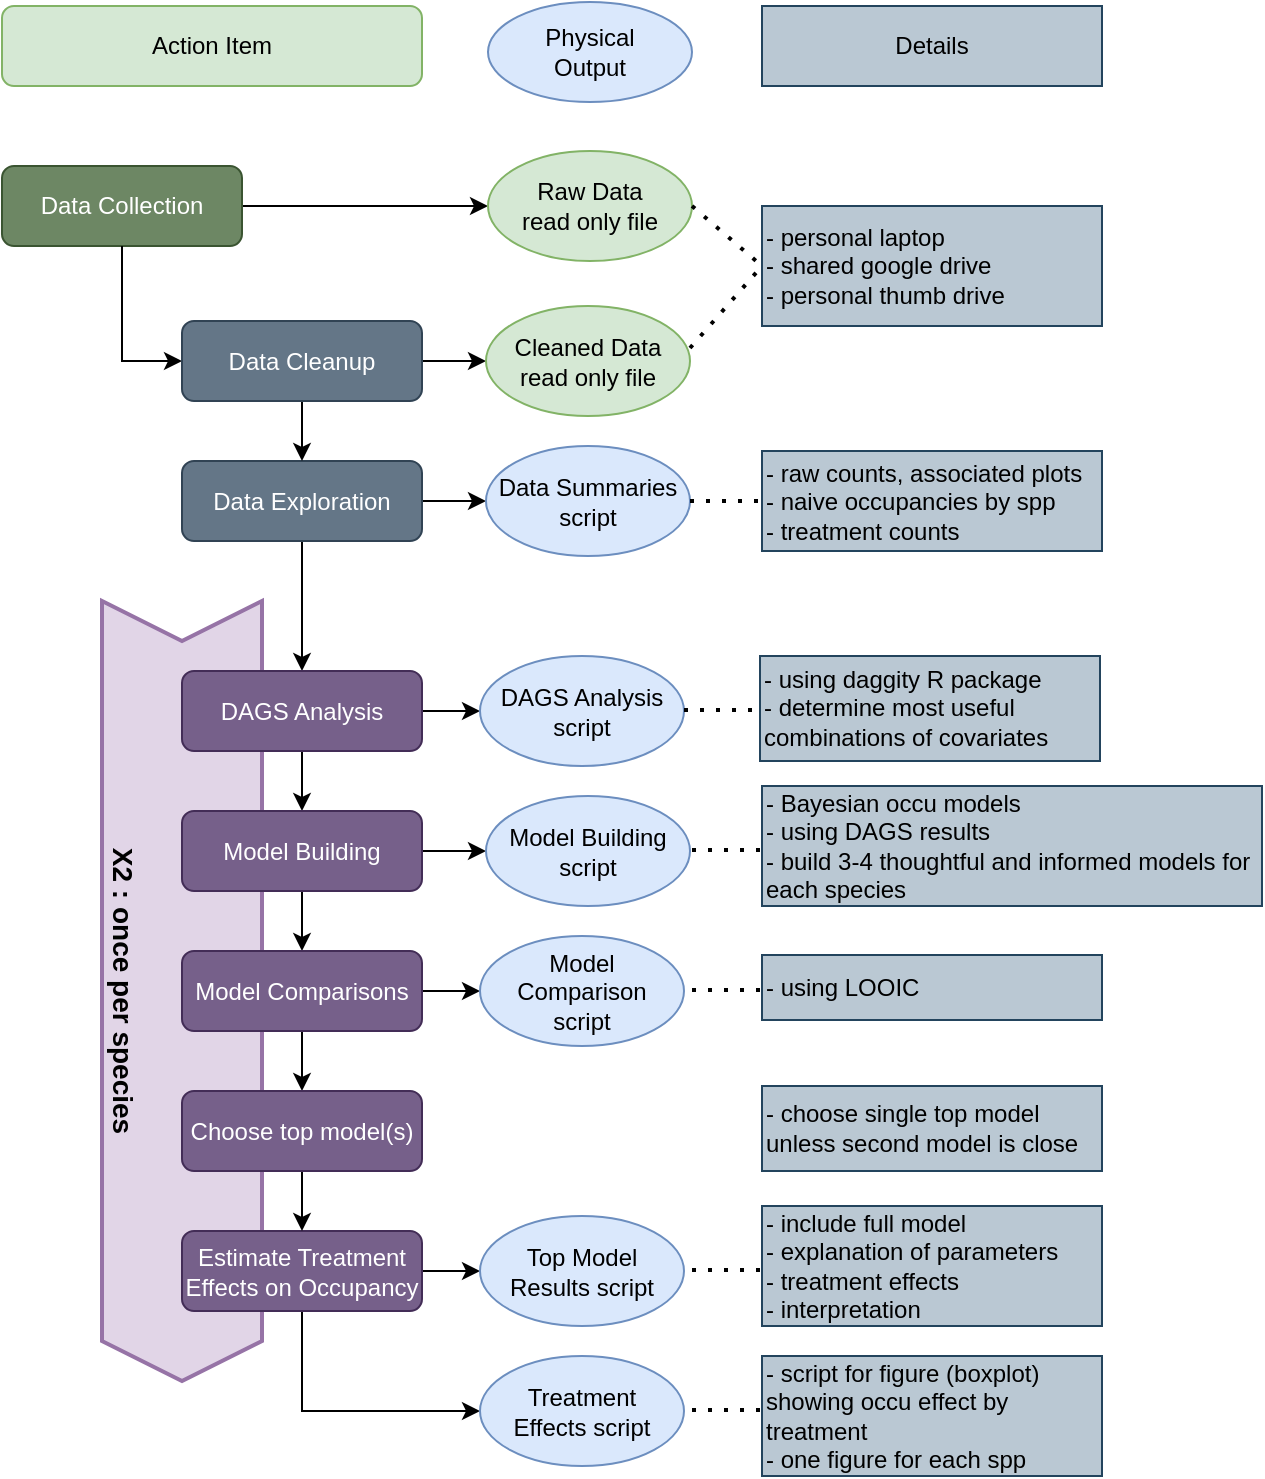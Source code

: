 <mxfile version="22.1.21" type="github">
  <diagram id="C5RBs43oDa-KdzZeNtuy" name="Page-1">
    <mxGraphModel dx="1434" dy="738" grid="1" gridSize="10" guides="1" tooltips="1" connect="1" arrows="1" fold="1" page="1" pageScale="1" pageWidth="827" pageHeight="1169" math="0" shadow="0">
      <root>
        <mxCell id="WIyWlLk6GJQsqaUBKTNV-0" />
        <mxCell id="WIyWlLk6GJQsqaUBKTNV-1" parent="WIyWlLk6GJQsqaUBKTNV-0" />
        <mxCell id="NA5NOL0hhlwZJ-JMqKQf-105" value="&lt;b&gt;&lt;font style=&quot;font-size: 14px;&quot;&gt;X2 : once per species&lt;/font&gt;&lt;/b&gt;" style="shape=step;perimeter=stepPerimeter;whiteSpace=wrap;html=1;fixedSize=1;rotation=90;verticalAlign=bottom;textDirection=rtl;fillColor=#e1d5e7;strokeColor=#9673a6;strokeWidth=2;" vertex="1" parent="WIyWlLk6GJQsqaUBKTNV-1">
          <mxGeometry x="-15" y="472.5" width="390" height="80" as="geometry" />
        </mxCell>
        <mxCell id="NA5NOL0hhlwZJ-JMqKQf-56" style="edgeStyle=orthogonalEdgeStyle;rounded=0;orthogonalLoop=1;jettySize=auto;html=1;exitX=1;exitY=0.5;exitDx=0;exitDy=0;entryX=0;entryY=0.5;entryDx=0;entryDy=0;" edge="1" parent="WIyWlLk6GJQsqaUBKTNV-1" source="WIyWlLk6GJQsqaUBKTNV-3" target="NA5NOL0hhlwZJ-JMqKQf-67">
          <mxGeometry relative="1" as="geometry">
            <mxPoint x="300" y="120" as="targetPoint" />
          </mxGeometry>
        </mxCell>
        <mxCell id="WIyWlLk6GJQsqaUBKTNV-3" value="Data Collection" style="rounded=1;whiteSpace=wrap;html=1;fontSize=12;glass=0;strokeWidth=1;shadow=0;fillColor=#6d8764;fontColor=#ffffff;strokeColor=#3A5431;" parent="WIyWlLk6GJQsqaUBKTNV-1" vertex="1">
          <mxGeometry x="90" y="100" width="120" height="40" as="geometry" />
        </mxCell>
        <mxCell id="NA5NOL0hhlwZJ-JMqKQf-31" style="edgeStyle=orthogonalEdgeStyle;rounded=0;orthogonalLoop=1;jettySize=auto;html=1;exitX=1;exitY=0.5;exitDx=0;exitDy=0;entryX=0;entryY=0.5;entryDx=0;entryDy=0;" edge="1" parent="WIyWlLk6GJQsqaUBKTNV-1" source="NA5NOL0hhlwZJ-JMqKQf-6" target="NA5NOL0hhlwZJ-JMqKQf-69">
          <mxGeometry relative="1" as="geometry">
            <mxPoint x="334" y="267.5" as="targetPoint" />
          </mxGeometry>
        </mxCell>
        <mxCell id="NA5NOL0hhlwZJ-JMqKQf-33" style="edgeStyle=orthogonalEdgeStyle;rounded=0;orthogonalLoop=1;jettySize=auto;html=1;exitX=0.5;exitY=1;exitDx=0;exitDy=0;entryX=0.5;entryY=0;entryDx=0;entryDy=0;" edge="1" parent="WIyWlLk6GJQsqaUBKTNV-1" source="NA5NOL0hhlwZJ-JMqKQf-6" target="NA5NOL0hhlwZJ-JMqKQf-13">
          <mxGeometry relative="1" as="geometry" />
        </mxCell>
        <mxCell id="NA5NOL0hhlwZJ-JMqKQf-6" value="Data Exploration" style="rounded=1;whiteSpace=wrap;html=1;fillColor=#647687;fontColor=#ffffff;strokeColor=#314354;" vertex="1" parent="WIyWlLk6GJQsqaUBKTNV-1">
          <mxGeometry x="180" y="247.5" width="120" height="40" as="geometry" />
        </mxCell>
        <mxCell id="NA5NOL0hhlwZJ-JMqKQf-34" style="edgeStyle=orthogonalEdgeStyle;rounded=0;orthogonalLoop=1;jettySize=auto;html=1;exitX=1;exitY=0.5;exitDx=0;exitDy=0;entryX=0;entryY=0.5;entryDx=0;entryDy=0;" edge="1" parent="WIyWlLk6GJQsqaUBKTNV-1" source="NA5NOL0hhlwZJ-JMqKQf-13" target="NA5NOL0hhlwZJ-JMqKQf-70">
          <mxGeometry relative="1" as="geometry">
            <mxPoint x="334" y="372.5" as="targetPoint" />
          </mxGeometry>
        </mxCell>
        <mxCell id="NA5NOL0hhlwZJ-JMqKQf-35" style="edgeStyle=orthogonalEdgeStyle;rounded=0;orthogonalLoop=1;jettySize=auto;html=1;exitX=0.5;exitY=1;exitDx=0;exitDy=0;entryX=0.5;entryY=0;entryDx=0;entryDy=0;" edge="1" parent="WIyWlLk6GJQsqaUBKTNV-1" source="NA5NOL0hhlwZJ-JMqKQf-13" target="NA5NOL0hhlwZJ-JMqKQf-17">
          <mxGeometry relative="1" as="geometry" />
        </mxCell>
        <mxCell id="NA5NOL0hhlwZJ-JMqKQf-13" value="DAGS Analysis" style="rounded=1;whiteSpace=wrap;html=1;fillColor=#76608a;fontColor=#ffffff;strokeColor=#432D57;" vertex="1" parent="WIyWlLk6GJQsqaUBKTNV-1">
          <mxGeometry x="180" y="352.5" width="120" height="40" as="geometry" />
        </mxCell>
        <mxCell id="NA5NOL0hhlwZJ-JMqKQf-37" style="edgeStyle=orthogonalEdgeStyle;rounded=0;orthogonalLoop=1;jettySize=auto;html=1;exitX=1;exitY=0.5;exitDx=0;exitDy=0;entryX=0;entryY=0.5;entryDx=0;entryDy=0;" edge="1" parent="WIyWlLk6GJQsqaUBKTNV-1" source="NA5NOL0hhlwZJ-JMqKQf-17" target="NA5NOL0hhlwZJ-JMqKQf-71">
          <mxGeometry relative="1" as="geometry">
            <mxPoint x="334" y="442.5" as="targetPoint" />
          </mxGeometry>
        </mxCell>
        <mxCell id="NA5NOL0hhlwZJ-JMqKQf-39" style="edgeStyle=orthogonalEdgeStyle;rounded=0;orthogonalLoop=1;jettySize=auto;html=1;exitX=0.5;exitY=1;exitDx=0;exitDy=0;entryX=0.5;entryY=0;entryDx=0;entryDy=0;" edge="1" parent="WIyWlLk6GJQsqaUBKTNV-1" source="NA5NOL0hhlwZJ-JMqKQf-17" target="NA5NOL0hhlwZJ-JMqKQf-22">
          <mxGeometry relative="1" as="geometry" />
        </mxCell>
        <mxCell id="NA5NOL0hhlwZJ-JMqKQf-17" value="Model Building" style="rounded=1;whiteSpace=wrap;html=1;fillColor=#76608a;fontColor=#ffffff;strokeColor=#432D57;" vertex="1" parent="WIyWlLk6GJQsqaUBKTNV-1">
          <mxGeometry x="180" y="422.5" width="120" height="40" as="geometry" />
        </mxCell>
        <mxCell id="NA5NOL0hhlwZJ-JMqKQf-44" style="edgeStyle=orthogonalEdgeStyle;rounded=0;orthogonalLoop=1;jettySize=auto;html=1;exitX=1;exitY=0.5;exitDx=0;exitDy=0;entryX=0;entryY=0.5;entryDx=0;entryDy=0;" edge="1" parent="WIyWlLk6GJQsqaUBKTNV-1" source="NA5NOL0hhlwZJ-JMqKQf-22" target="NA5NOL0hhlwZJ-JMqKQf-73">
          <mxGeometry relative="1" as="geometry">
            <mxPoint x="334" y="512.5" as="targetPoint" />
          </mxGeometry>
        </mxCell>
        <mxCell id="NA5NOL0hhlwZJ-JMqKQf-50" style="edgeStyle=orthogonalEdgeStyle;rounded=0;orthogonalLoop=1;jettySize=auto;html=1;exitX=0.5;exitY=1;exitDx=0;exitDy=0;entryX=0.5;entryY=0;entryDx=0;entryDy=0;" edge="1" parent="WIyWlLk6GJQsqaUBKTNV-1" source="NA5NOL0hhlwZJ-JMqKQf-22" target="NA5NOL0hhlwZJ-JMqKQf-48">
          <mxGeometry relative="1" as="geometry" />
        </mxCell>
        <mxCell id="NA5NOL0hhlwZJ-JMqKQf-22" value="Model Comparisons" style="rounded=1;whiteSpace=wrap;html=1;fillColor=#76608a;fontColor=#ffffff;strokeColor=#432D57;" vertex="1" parent="WIyWlLk6GJQsqaUBKTNV-1">
          <mxGeometry x="180" y="492.5" width="120" height="40" as="geometry" />
        </mxCell>
        <mxCell id="NA5NOL0hhlwZJ-JMqKQf-28" value="" style="edgeStyle=orthogonalEdgeStyle;rounded=0;orthogonalLoop=1;jettySize=auto;html=1;exitX=0.5;exitY=1;exitDx=0;exitDy=0;entryX=0;entryY=0.5;entryDx=0;entryDy=0;" edge="1" parent="WIyWlLk6GJQsqaUBKTNV-1" source="WIyWlLk6GJQsqaUBKTNV-3" target="NA5NOL0hhlwZJ-JMqKQf-0">
          <mxGeometry relative="1" as="geometry">
            <mxPoint x="250" y="180" as="targetPoint" />
            <mxPoint x="180" y="130" as="sourcePoint" />
          </mxGeometry>
        </mxCell>
        <mxCell id="NA5NOL0hhlwZJ-JMqKQf-29" style="edgeStyle=orthogonalEdgeStyle;rounded=0;orthogonalLoop=1;jettySize=auto;html=1;exitX=1;exitY=0.5;exitDx=0;exitDy=0;entryX=0;entryY=0.5;entryDx=0;entryDy=0;" edge="1" parent="WIyWlLk6GJQsqaUBKTNV-1" source="NA5NOL0hhlwZJ-JMqKQf-0" target="NA5NOL0hhlwZJ-JMqKQf-68">
          <mxGeometry relative="1" as="geometry">
            <mxPoint x="334" y="197.5" as="targetPoint" />
          </mxGeometry>
        </mxCell>
        <mxCell id="NA5NOL0hhlwZJ-JMqKQf-30" style="edgeStyle=orthogonalEdgeStyle;rounded=0;orthogonalLoop=1;jettySize=auto;html=1;exitX=0.5;exitY=1;exitDx=0;exitDy=0;entryX=0.5;entryY=0;entryDx=0;entryDy=0;" edge="1" parent="WIyWlLk6GJQsqaUBKTNV-1" source="NA5NOL0hhlwZJ-JMqKQf-0" target="NA5NOL0hhlwZJ-JMqKQf-6">
          <mxGeometry relative="1" as="geometry" />
        </mxCell>
        <mxCell id="NA5NOL0hhlwZJ-JMqKQf-0" value="Data Cleanup" style="rounded=1;whiteSpace=wrap;html=1;fillColor=#647687;strokeColor=#314354;fontColor=#ffffff;" vertex="1" parent="WIyWlLk6GJQsqaUBKTNV-1">
          <mxGeometry x="180" y="177.5" width="120" height="40" as="geometry" />
        </mxCell>
        <mxCell id="NA5NOL0hhlwZJ-JMqKQf-54" style="edgeStyle=orthogonalEdgeStyle;rounded=0;orthogonalLoop=1;jettySize=auto;html=1;exitX=1;exitY=0.5;exitDx=0;exitDy=0;entryX=0;entryY=0.5;entryDx=0;entryDy=0;" edge="1" parent="WIyWlLk6GJQsqaUBKTNV-1" source="NA5NOL0hhlwZJ-JMqKQf-46" target="NA5NOL0hhlwZJ-JMqKQf-74">
          <mxGeometry relative="1" as="geometry">
            <mxPoint x="334" y="652.5" as="targetPoint" />
          </mxGeometry>
        </mxCell>
        <mxCell id="NA5NOL0hhlwZJ-JMqKQf-55" style="edgeStyle=orthogonalEdgeStyle;rounded=0;orthogonalLoop=1;jettySize=auto;html=1;exitX=0.5;exitY=1;exitDx=0;exitDy=0;entryX=0;entryY=0.5;entryDx=0;entryDy=0;" edge="1" parent="WIyWlLk6GJQsqaUBKTNV-1" source="NA5NOL0hhlwZJ-JMqKQf-46" target="NA5NOL0hhlwZJ-JMqKQf-76">
          <mxGeometry relative="1" as="geometry">
            <mxPoint x="334" y="712.5" as="targetPoint" />
          </mxGeometry>
        </mxCell>
        <mxCell id="NA5NOL0hhlwZJ-JMqKQf-46" value="Estimate Treatment Effects on Occupancy" style="rounded=1;whiteSpace=wrap;html=1;fillColor=#76608a;fontColor=#ffffff;strokeColor=#432D57;" vertex="1" parent="WIyWlLk6GJQsqaUBKTNV-1">
          <mxGeometry x="180" y="632.5" width="120" height="40" as="geometry" />
        </mxCell>
        <mxCell id="NA5NOL0hhlwZJ-JMqKQf-51" style="edgeStyle=orthogonalEdgeStyle;rounded=0;orthogonalLoop=1;jettySize=auto;html=1;entryX=0.5;entryY=0;entryDx=0;entryDy=0;exitX=0.5;exitY=1;exitDx=0;exitDy=0;" edge="1" parent="WIyWlLk6GJQsqaUBKTNV-1" source="NA5NOL0hhlwZJ-JMqKQf-48" target="NA5NOL0hhlwZJ-JMqKQf-46">
          <mxGeometry relative="1" as="geometry">
            <mxPoint x="300" y="582.5" as="sourcePoint" />
          </mxGeometry>
        </mxCell>
        <mxCell id="NA5NOL0hhlwZJ-JMqKQf-48" value="Choose top model(s)" style="rounded=1;whiteSpace=wrap;html=1;fillColor=#76608a;fontColor=#ffffff;strokeColor=#432D57;" vertex="1" parent="WIyWlLk6GJQsqaUBKTNV-1">
          <mxGeometry x="180" y="562.5" width="120" height="40" as="geometry" />
        </mxCell>
        <mxCell id="NA5NOL0hhlwZJ-JMqKQf-58" value="Action Item" style="rounded=1;whiteSpace=wrap;html=1;fillColor=#d5e8d4;strokeColor=#82b366;" vertex="1" parent="WIyWlLk6GJQsqaUBKTNV-1">
          <mxGeometry x="90" y="20" width="210" height="40" as="geometry" />
        </mxCell>
        <mxCell id="NA5NOL0hhlwZJ-JMqKQf-67" value="Raw Data&lt;br&gt;read only file" style="ellipse;whiteSpace=wrap;html=1;fillColor=#d5e8d4;strokeColor=#82b366;" vertex="1" parent="WIyWlLk6GJQsqaUBKTNV-1">
          <mxGeometry x="333" y="92.5" width="102" height="55" as="geometry" />
        </mxCell>
        <mxCell id="NA5NOL0hhlwZJ-JMqKQf-68" value="Cleaned Data&lt;br&gt;read only file" style="ellipse;whiteSpace=wrap;html=1;fillColor=#d5e8d4;strokeColor=#82b366;" vertex="1" parent="WIyWlLk6GJQsqaUBKTNV-1">
          <mxGeometry x="332" y="170" width="102" height="55" as="geometry" />
        </mxCell>
        <mxCell id="NA5NOL0hhlwZJ-JMqKQf-69" value="Data Summaries&lt;br&gt;script" style="ellipse;whiteSpace=wrap;html=1;fillColor=#dae8fc;strokeColor=#6c8ebf;" vertex="1" parent="WIyWlLk6GJQsqaUBKTNV-1">
          <mxGeometry x="332" y="240" width="102" height="55" as="geometry" />
        </mxCell>
        <mxCell id="NA5NOL0hhlwZJ-JMqKQf-70" value="DAGS Analysis&lt;br&gt;script" style="ellipse;whiteSpace=wrap;html=1;fillColor=#dae8fc;strokeColor=#6c8ebf;" vertex="1" parent="WIyWlLk6GJQsqaUBKTNV-1">
          <mxGeometry x="329" y="345" width="102" height="55" as="geometry" />
        </mxCell>
        <mxCell id="NA5NOL0hhlwZJ-JMqKQf-71" value="Model Building&lt;br&gt;script" style="ellipse;whiteSpace=wrap;html=1;fillColor=#dae8fc;strokeColor=#6c8ebf;" vertex="1" parent="WIyWlLk6GJQsqaUBKTNV-1">
          <mxGeometry x="332" y="415" width="102" height="55" as="geometry" />
        </mxCell>
        <mxCell id="NA5NOL0hhlwZJ-JMqKQf-73" value="Model Comparison &lt;br&gt;script" style="ellipse;whiteSpace=wrap;html=1;fillColor=#dae8fc;strokeColor=#6c8ebf;" vertex="1" parent="WIyWlLk6GJQsqaUBKTNV-1">
          <mxGeometry x="329" y="485" width="102" height="55" as="geometry" />
        </mxCell>
        <mxCell id="NA5NOL0hhlwZJ-JMqKQf-74" value="Top Model &lt;br&gt;Results script" style="ellipse;whiteSpace=wrap;html=1;fillColor=#dae8fc;strokeColor=#6c8ebf;" vertex="1" parent="WIyWlLk6GJQsqaUBKTNV-1">
          <mxGeometry x="329" y="625" width="102" height="55" as="geometry" />
        </mxCell>
        <mxCell id="NA5NOL0hhlwZJ-JMqKQf-76" value="Treatment &lt;br&gt;Effects script" style="ellipse;whiteSpace=wrap;html=1;fillColor=#dae8fc;strokeColor=#6c8ebf;" vertex="1" parent="WIyWlLk6GJQsqaUBKTNV-1">
          <mxGeometry x="329" y="695" width="102" height="55" as="geometry" />
        </mxCell>
        <mxCell id="NA5NOL0hhlwZJ-JMqKQf-77" value="Physical&lt;br&gt;Output" style="ellipse;whiteSpace=wrap;html=1;fillColor=#dae8fc;strokeColor=#6c8ebf;" vertex="1" parent="WIyWlLk6GJQsqaUBKTNV-1">
          <mxGeometry x="333" y="18" width="102" height="50" as="geometry" />
        </mxCell>
        <mxCell id="NA5NOL0hhlwZJ-JMqKQf-78" value="Details" style="rounded=0;whiteSpace=wrap;html=1;fillColor=#bac8d3;strokeColor=#23445d;" vertex="1" parent="WIyWlLk6GJQsqaUBKTNV-1">
          <mxGeometry x="470" y="20" width="170" height="40" as="geometry" />
        </mxCell>
        <mxCell id="NA5NOL0hhlwZJ-JMqKQf-79" value="- personal laptop&lt;br&gt;- shared google drive&lt;br&gt;- personal thumb drive" style="rounded=0;whiteSpace=wrap;html=1;align=left;fillColor=#bac8d3;strokeColor=#23445d;" vertex="1" parent="WIyWlLk6GJQsqaUBKTNV-1">
          <mxGeometry x="470" y="120" width="170" height="60" as="geometry" />
        </mxCell>
        <mxCell id="NA5NOL0hhlwZJ-JMqKQf-80" value="- raw counts, associated plots&lt;br&gt;- naive occupancies by spp&lt;br&gt;- treatment counts" style="rounded=0;whiteSpace=wrap;html=1;align=left;fillColor=#bac8d3;strokeColor=#23445d;" vertex="1" parent="WIyWlLk6GJQsqaUBKTNV-1">
          <mxGeometry x="470" y="242.5" width="170" height="50" as="geometry" />
        </mxCell>
        <mxCell id="NA5NOL0hhlwZJ-JMqKQf-81" value="- using daggity R package&lt;br&gt;- determine most useful combinations of covariates" style="rounded=0;whiteSpace=wrap;html=1;align=left;fillColor=#bac8d3;strokeColor=#23445d;" vertex="1" parent="WIyWlLk6GJQsqaUBKTNV-1">
          <mxGeometry x="469" y="345" width="170" height="52.5" as="geometry" />
        </mxCell>
        <mxCell id="NA5NOL0hhlwZJ-JMqKQf-82" value="- Bayesian occu models&lt;br&gt;- using DAGS results&lt;br&gt;- build 3-4 thoughtful and informed models for each species" style="rounded=0;whiteSpace=wrap;html=1;align=left;fillColor=#bac8d3;strokeColor=#23445d;" vertex="1" parent="WIyWlLk6GJQsqaUBKTNV-1">
          <mxGeometry x="470" y="410" width="250" height="60" as="geometry" />
        </mxCell>
        <mxCell id="NA5NOL0hhlwZJ-JMqKQf-83" value="- using LOOIC" style="rounded=0;whiteSpace=wrap;html=1;align=left;fillColor=#bac8d3;strokeColor=#23445d;" vertex="1" parent="WIyWlLk6GJQsqaUBKTNV-1">
          <mxGeometry x="470" y="494.5" width="170" height="32.5" as="geometry" />
        </mxCell>
        <mxCell id="NA5NOL0hhlwZJ-JMqKQf-84" value="- choose single top model unless second model is close" style="rounded=0;whiteSpace=wrap;html=1;align=left;fillColor=#bac8d3;strokeColor=#23445d;" vertex="1" parent="WIyWlLk6GJQsqaUBKTNV-1">
          <mxGeometry x="470" y="560" width="170" height="42.5" as="geometry" />
        </mxCell>
        <mxCell id="NA5NOL0hhlwZJ-JMqKQf-85" value="- include full model&lt;br&gt;- explanation of parameters&lt;br&gt;- treatment effects&amp;nbsp;&lt;br&gt;- interpretation" style="rounded=0;whiteSpace=wrap;html=1;align=left;fillColor=#bac8d3;strokeColor=#23445d;" vertex="1" parent="WIyWlLk6GJQsqaUBKTNV-1">
          <mxGeometry x="470" y="620" width="170" height="60" as="geometry" />
        </mxCell>
        <mxCell id="NA5NOL0hhlwZJ-JMqKQf-86" value="- script for figure (boxplot) showing occu effect by treatment&lt;br&gt;- one figure for each spp" style="rounded=0;whiteSpace=wrap;html=1;align=left;fillColor=#bac8d3;strokeColor=#23445d;" vertex="1" parent="WIyWlLk6GJQsqaUBKTNV-1">
          <mxGeometry x="470" y="695" width="170" height="60" as="geometry" />
        </mxCell>
        <mxCell id="NA5NOL0hhlwZJ-JMqKQf-108" value="" style="endArrow=none;dashed=1;html=1;dashPattern=1 3;strokeWidth=2;rounded=0;entryX=0;entryY=0.5;entryDx=0;entryDy=0;" edge="1" parent="WIyWlLk6GJQsqaUBKTNV-1" target="NA5NOL0hhlwZJ-JMqKQf-79">
          <mxGeometry width="50" height="50" relative="1" as="geometry">
            <mxPoint x="435" y="120" as="sourcePoint" />
            <mxPoint x="485" y="70" as="targetPoint" />
          </mxGeometry>
        </mxCell>
        <mxCell id="NA5NOL0hhlwZJ-JMqKQf-109" value="" style="endArrow=none;dashed=1;html=1;dashPattern=1 3;strokeWidth=2;rounded=0;entryX=0;entryY=0.5;entryDx=0;entryDy=0;exitX=1;exitY=0.382;exitDx=0;exitDy=0;exitPerimeter=0;" edge="1" parent="WIyWlLk6GJQsqaUBKTNV-1" source="NA5NOL0hhlwZJ-JMqKQf-68" target="NA5NOL0hhlwZJ-JMqKQf-79">
          <mxGeometry width="50" height="50" relative="1" as="geometry">
            <mxPoint x="445" y="130" as="sourcePoint" />
            <mxPoint x="480" y="160" as="targetPoint" />
          </mxGeometry>
        </mxCell>
        <mxCell id="NA5NOL0hhlwZJ-JMqKQf-110" value="" style="endArrow=none;dashed=1;html=1;dashPattern=1 3;strokeWidth=2;rounded=0;entryX=0;entryY=0.5;entryDx=0;entryDy=0;exitX=1;exitY=0.5;exitDx=0;exitDy=0;" edge="1" parent="WIyWlLk6GJQsqaUBKTNV-1" source="NA5NOL0hhlwZJ-JMqKQf-69" target="NA5NOL0hhlwZJ-JMqKQf-80">
          <mxGeometry width="50" height="50" relative="1" as="geometry">
            <mxPoint x="455" y="140" as="sourcePoint" />
            <mxPoint x="490" y="170" as="targetPoint" />
          </mxGeometry>
        </mxCell>
        <mxCell id="NA5NOL0hhlwZJ-JMqKQf-111" value="" style="endArrow=none;dashed=1;html=1;dashPattern=1 3;strokeWidth=2;rounded=0;entryX=0;entryY=0.5;entryDx=0;entryDy=0;exitX=1;exitY=0.5;exitDx=0;exitDy=0;" edge="1" parent="WIyWlLk6GJQsqaUBKTNV-1">
          <mxGeometry width="50" height="50" relative="1" as="geometry">
            <mxPoint x="431" y="372" as="sourcePoint" />
            <mxPoint x="467" y="372" as="targetPoint" />
          </mxGeometry>
        </mxCell>
        <mxCell id="NA5NOL0hhlwZJ-JMqKQf-112" value="" style="endArrow=none;dashed=1;html=1;dashPattern=1 3;strokeWidth=2;rounded=0;entryX=0;entryY=0.5;entryDx=0;entryDy=0;exitX=1;exitY=0.5;exitDx=0;exitDy=0;" edge="1" parent="WIyWlLk6GJQsqaUBKTNV-1">
          <mxGeometry width="50" height="50" relative="1" as="geometry">
            <mxPoint x="435" y="442" as="sourcePoint" />
            <mxPoint x="471" y="442" as="targetPoint" />
          </mxGeometry>
        </mxCell>
        <mxCell id="NA5NOL0hhlwZJ-JMqKQf-113" value="" style="endArrow=none;dashed=1;html=1;dashPattern=1 3;strokeWidth=2;rounded=0;entryX=0;entryY=0.5;entryDx=0;entryDy=0;exitX=1;exitY=0.5;exitDx=0;exitDy=0;" edge="1" parent="WIyWlLk6GJQsqaUBKTNV-1">
          <mxGeometry width="50" height="50" relative="1" as="geometry">
            <mxPoint x="435" y="512" as="sourcePoint" />
            <mxPoint x="471" y="512" as="targetPoint" />
          </mxGeometry>
        </mxCell>
        <mxCell id="NA5NOL0hhlwZJ-JMqKQf-114" value="" style="endArrow=none;dashed=1;html=1;dashPattern=1 3;strokeWidth=2;rounded=0;entryX=0;entryY=0.5;entryDx=0;entryDy=0;exitX=1;exitY=0.5;exitDx=0;exitDy=0;" edge="1" parent="WIyWlLk6GJQsqaUBKTNV-1">
          <mxGeometry width="50" height="50" relative="1" as="geometry">
            <mxPoint x="435" y="652" as="sourcePoint" />
            <mxPoint x="471" y="652" as="targetPoint" />
          </mxGeometry>
        </mxCell>
        <mxCell id="NA5NOL0hhlwZJ-JMqKQf-115" value="" style="endArrow=none;dashed=1;html=1;dashPattern=1 3;strokeWidth=2;rounded=0;entryX=0;entryY=0.5;entryDx=0;entryDy=0;exitX=1;exitY=0.5;exitDx=0;exitDy=0;" edge="1" parent="WIyWlLk6GJQsqaUBKTNV-1">
          <mxGeometry width="50" height="50" relative="1" as="geometry">
            <mxPoint x="435" y="722" as="sourcePoint" />
            <mxPoint x="471" y="722" as="targetPoint" />
          </mxGeometry>
        </mxCell>
      </root>
    </mxGraphModel>
  </diagram>
</mxfile>
